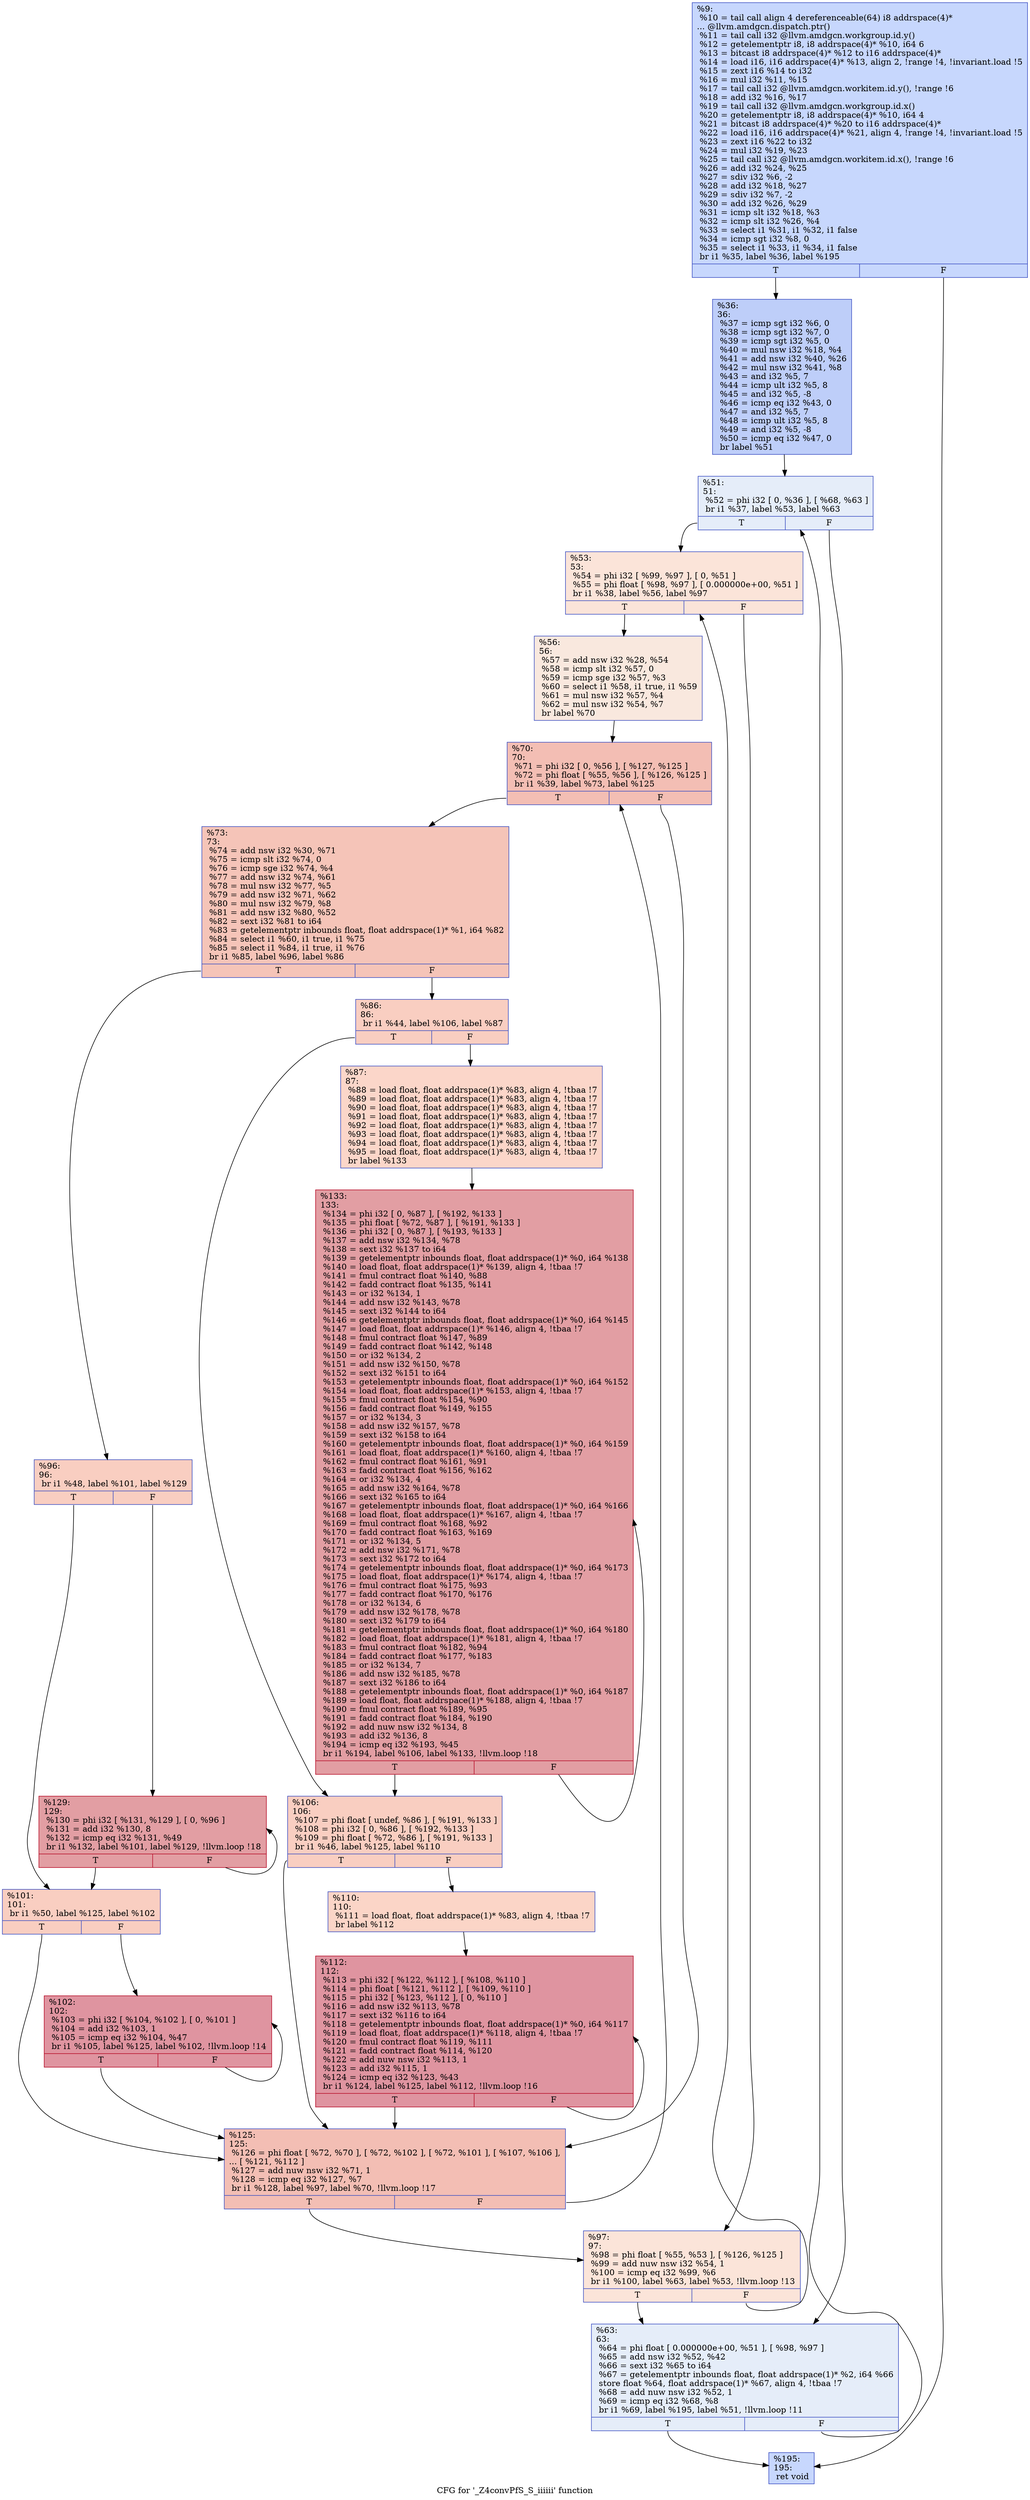 digraph "CFG for '_Z4convPfS_S_iiiiii' function" {
	label="CFG for '_Z4convPfS_S_iiiiii' function";

	Node0x6458700 [shape=record,color="#3d50c3ff", style=filled, fillcolor="#81a4fb70",label="{%9:\l  %10 = tail call align 4 dereferenceable(64) i8 addrspace(4)*\l... @llvm.amdgcn.dispatch.ptr()\l  %11 = tail call i32 @llvm.amdgcn.workgroup.id.y()\l  %12 = getelementptr i8, i8 addrspace(4)* %10, i64 6\l  %13 = bitcast i8 addrspace(4)* %12 to i16 addrspace(4)*\l  %14 = load i16, i16 addrspace(4)* %13, align 2, !range !4, !invariant.load !5\l  %15 = zext i16 %14 to i32\l  %16 = mul i32 %11, %15\l  %17 = tail call i32 @llvm.amdgcn.workitem.id.y(), !range !6\l  %18 = add i32 %16, %17\l  %19 = tail call i32 @llvm.amdgcn.workgroup.id.x()\l  %20 = getelementptr i8, i8 addrspace(4)* %10, i64 4\l  %21 = bitcast i8 addrspace(4)* %20 to i16 addrspace(4)*\l  %22 = load i16, i16 addrspace(4)* %21, align 4, !range !4, !invariant.load !5\l  %23 = zext i16 %22 to i32\l  %24 = mul i32 %19, %23\l  %25 = tail call i32 @llvm.amdgcn.workitem.id.x(), !range !6\l  %26 = add i32 %24, %25\l  %27 = sdiv i32 %6, -2\l  %28 = add i32 %18, %27\l  %29 = sdiv i32 %7, -2\l  %30 = add i32 %26, %29\l  %31 = icmp slt i32 %18, %3\l  %32 = icmp slt i32 %26, %4\l  %33 = select i1 %31, i1 %32, i1 false\l  %34 = icmp sgt i32 %8, 0\l  %35 = select i1 %33, i1 %34, i1 false\l  br i1 %35, label %36, label %195\l|{<s0>T|<s1>F}}"];
	Node0x6458700:s0 -> Node0x645d190;
	Node0x6458700:s1 -> Node0x645d220;
	Node0x645d190 [shape=record,color="#3d50c3ff", style=filled, fillcolor="#6c8ff170",label="{%36:\l36:                                               \l  %37 = icmp sgt i32 %6, 0\l  %38 = icmp sgt i32 %7, 0\l  %39 = icmp sgt i32 %5, 0\l  %40 = mul nsw i32 %18, %4\l  %41 = add nsw i32 %40, %26\l  %42 = mul nsw i32 %41, %8\l  %43 = and i32 %5, 7\l  %44 = icmp ult i32 %5, 8\l  %45 = and i32 %5, -8\l  %46 = icmp eq i32 %43, 0\l  %47 = and i32 %5, 7\l  %48 = icmp ult i32 %5, 8\l  %49 = and i32 %5, -8\l  %50 = icmp eq i32 %47, 0\l  br label %51\l}"];
	Node0x645d190 -> Node0x645dbd0;
	Node0x645dbd0 [shape=record,color="#3d50c3ff", style=filled, fillcolor="#c5d6f270",label="{%51:\l51:                                               \l  %52 = phi i32 [ 0, %36 ], [ %68, %63 ]\l  br i1 %37, label %53, label %63\l|{<s0>T|<s1>F}}"];
	Node0x645dbd0:s0 -> Node0x645de00;
	Node0x645dbd0:s1 -> Node0x645dcc0;
	Node0x645de00 [shape=record,color="#3d50c3ff", style=filled, fillcolor="#f5c1a970",label="{%53:\l53:                                               \l  %54 = phi i32 [ %99, %97 ], [ 0, %51 ]\l  %55 = phi float [ %98, %97 ], [ 0.000000e+00, %51 ]\l  br i1 %38, label %56, label %97\l|{<s0>T|<s1>F}}"];
	Node0x645de00:s0 -> Node0x645ec20;
	Node0x645de00:s1 -> Node0x645df70;
	Node0x645ec20 [shape=record,color="#3d50c3ff", style=filled, fillcolor="#f2cab570",label="{%56:\l56:                                               \l  %57 = add nsw i32 %28, %54\l  %58 = icmp slt i32 %57, 0\l  %59 = icmp sge i32 %57, %3\l  %60 = select i1 %58, i1 true, i1 %59\l  %61 = mul nsw i32 %57, %4\l  %62 = mul nsw i32 %54, %7\l  br label %70\l}"];
	Node0x645ec20 -> Node0x645f110;
	Node0x645dcc0 [shape=record,color="#3d50c3ff", style=filled, fillcolor="#c5d6f270",label="{%63:\l63:                                               \l  %64 = phi float [ 0.000000e+00, %51 ], [ %98, %97 ]\l  %65 = add nsw i32 %52, %42\l  %66 = sext i32 %65 to i64\l  %67 = getelementptr inbounds float, float addrspace(1)* %2, i64 %66\l  store float %64, float addrspace(1)* %67, align 4, !tbaa !7\l  %68 = add nuw nsw i32 %52, 1\l  %69 = icmp eq i32 %68, %8\l  br i1 %69, label %195, label %51, !llvm.loop !11\l|{<s0>T|<s1>F}}"];
	Node0x645dcc0:s0 -> Node0x645d220;
	Node0x645dcc0:s1 -> Node0x645dbd0;
	Node0x645f110 [shape=record,color="#3d50c3ff", style=filled, fillcolor="#e36c5570",label="{%70:\l70:                                               \l  %71 = phi i32 [ 0, %56 ], [ %127, %125 ]\l  %72 = phi float [ %55, %56 ], [ %126, %125 ]\l  br i1 %39, label %73, label %125\l|{<s0>T|<s1>F}}"];
	Node0x645f110:s0 -> Node0x645fd10;
	Node0x645f110:s1 -> Node0x645fab0;
	Node0x645fd10 [shape=record,color="#3d50c3ff", style=filled, fillcolor="#e97a5f70",label="{%73:\l73:                                               \l  %74 = add nsw i32 %30, %71\l  %75 = icmp slt i32 %74, 0\l  %76 = icmp sge i32 %74, %4\l  %77 = add nsw i32 %74, %61\l  %78 = mul nsw i32 %77, %5\l  %79 = add nsw i32 %71, %62\l  %80 = mul nsw i32 %79, %8\l  %81 = add nsw i32 %80, %52\l  %82 = sext i32 %81 to i64\l  %83 = getelementptr inbounds float, float addrspace(1)* %1, i64 %82\l  %84 = select i1 %60, i1 true, i1 %75\l  %85 = select i1 %84, i1 true, i1 %76\l  br i1 %85, label %96, label %86\l|{<s0>T|<s1>F}}"];
	Node0x645fd10:s0 -> Node0x6460540;
	Node0x645fd10:s1 -> Node0x6460590;
	Node0x6460590 [shape=record,color="#3d50c3ff", style=filled, fillcolor="#f2907270",label="{%86:\l86:                                               \l  br i1 %44, label %106, label %87\l|{<s0>T|<s1>F}}"];
	Node0x6460590:s0 -> Node0x64606d0;
	Node0x6460590:s1 -> Node0x6460720;
	Node0x6460720 [shape=record,color="#3d50c3ff", style=filled, fillcolor="#f6a38570",label="{%87:\l87:                                               \l  %88 = load float, float addrspace(1)* %83, align 4, !tbaa !7\l  %89 = load float, float addrspace(1)* %83, align 4, !tbaa !7\l  %90 = load float, float addrspace(1)* %83, align 4, !tbaa !7\l  %91 = load float, float addrspace(1)* %83, align 4, !tbaa !7\l  %92 = load float, float addrspace(1)* %83, align 4, !tbaa !7\l  %93 = load float, float addrspace(1)* %83, align 4, !tbaa !7\l  %94 = load float, float addrspace(1)* %83, align 4, !tbaa !7\l  %95 = load float, float addrspace(1)* %83, align 4, !tbaa !7\l  br label %133\l}"];
	Node0x6460720 -> Node0x6461220;
	Node0x6460540 [shape=record,color="#3d50c3ff", style=filled, fillcolor="#f2907270",label="{%96:\l96:                                               \l  br i1 %48, label %101, label %129\l|{<s0>T|<s1>F}}"];
	Node0x6460540:s0 -> Node0x64612e0;
	Node0x6460540:s1 -> Node0x6461330;
	Node0x645df70 [shape=record,color="#3d50c3ff", style=filled, fillcolor="#f5c1a970",label="{%97:\l97:                                               \l  %98 = phi float [ %55, %53 ], [ %126, %125 ]\l  %99 = add nuw nsw i32 %54, 1\l  %100 = icmp eq i32 %99, %6\l  br i1 %100, label %63, label %53, !llvm.loop !13\l|{<s0>T|<s1>F}}"];
	Node0x645df70:s0 -> Node0x645dcc0;
	Node0x645df70:s1 -> Node0x645de00;
	Node0x64612e0 [shape=record,color="#3d50c3ff", style=filled, fillcolor="#f2907270",label="{%101:\l101:                                              \l  br i1 %50, label %125, label %102\l|{<s0>T|<s1>F}}"];
	Node0x64612e0:s0 -> Node0x645fab0;
	Node0x64612e0:s1 -> Node0x6461770;
	Node0x6461770 [shape=record,color="#b70d28ff", style=filled, fillcolor="#b70d2870",label="{%102:\l102:                                              \l  %103 = phi i32 [ %104, %102 ], [ 0, %101 ]\l  %104 = add i32 %103, 1\l  %105 = icmp eq i32 %104, %47\l  br i1 %105, label %125, label %102, !llvm.loop !14\l|{<s0>T|<s1>F}}"];
	Node0x6461770:s0 -> Node0x645fab0;
	Node0x6461770:s1 -> Node0x6461770;
	Node0x64606d0 [shape=record,color="#3d50c3ff", style=filled, fillcolor="#f2907270",label="{%106:\l106:                                              \l  %107 = phi float [ undef, %86 ], [ %191, %133 ]\l  %108 = phi i32 [ 0, %86 ], [ %192, %133 ]\l  %109 = phi float [ %72, %86 ], [ %191, %133 ]\l  br i1 %46, label %125, label %110\l|{<s0>T|<s1>F}}"];
	Node0x64606d0:s0 -> Node0x645fab0;
	Node0x64606d0:s1 -> Node0x6462250;
	Node0x6462250 [shape=record,color="#3d50c3ff", style=filled, fillcolor="#f5a08170",label="{%110:\l110:                                              \l  %111 = load float, float addrspace(1)* %83, align 4, !tbaa !7\l  br label %112\l}"];
	Node0x6462250 -> Node0x6462400;
	Node0x6462400 [shape=record,color="#b70d28ff", style=filled, fillcolor="#b70d2870",label="{%112:\l112:                                              \l  %113 = phi i32 [ %122, %112 ], [ %108, %110 ]\l  %114 = phi float [ %121, %112 ], [ %109, %110 ]\l  %115 = phi i32 [ %123, %112 ], [ 0, %110 ]\l  %116 = add nsw i32 %113, %78\l  %117 = sext i32 %116 to i64\l  %118 = getelementptr inbounds float, float addrspace(1)* %0, i64 %117\l  %119 = load float, float addrspace(1)* %118, align 4, !tbaa !7\l  %120 = fmul contract float %119, %111\l  %121 = fadd contract float %114, %120\l  %122 = add nuw nsw i32 %113, 1\l  %123 = add i32 %115, 1\l  %124 = icmp eq i32 %123, %43\l  br i1 %124, label %125, label %112, !llvm.loop !16\l|{<s0>T|<s1>F}}"];
	Node0x6462400:s0 -> Node0x645fab0;
	Node0x6462400:s1 -> Node0x6462400;
	Node0x645fab0 [shape=record,color="#3d50c3ff", style=filled, fillcolor="#e36c5570",label="{%125:\l125:                                              \l  %126 = phi float [ %72, %70 ], [ %72, %102 ], [ %72, %101 ], [ %107, %106 ],\l... [ %121, %112 ]\l  %127 = add nuw nsw i32 %71, 1\l  %128 = icmp eq i32 %127, %7\l  br i1 %128, label %97, label %70, !llvm.loop !17\l|{<s0>T|<s1>F}}"];
	Node0x645fab0:s0 -> Node0x645df70;
	Node0x645fab0:s1 -> Node0x645f110;
	Node0x6461330 [shape=record,color="#b70d28ff", style=filled, fillcolor="#be242e70",label="{%129:\l129:                                              \l  %130 = phi i32 [ %131, %129 ], [ 0, %96 ]\l  %131 = add i32 %130, 8\l  %132 = icmp eq i32 %131, %49\l  br i1 %132, label %101, label %129, !llvm.loop !18\l|{<s0>T|<s1>F}}"];
	Node0x6461330:s0 -> Node0x64612e0;
	Node0x6461330:s1 -> Node0x6461330;
	Node0x6461220 [shape=record,color="#b70d28ff", style=filled, fillcolor="#be242e70",label="{%133:\l133:                                              \l  %134 = phi i32 [ 0, %87 ], [ %192, %133 ]\l  %135 = phi float [ %72, %87 ], [ %191, %133 ]\l  %136 = phi i32 [ 0, %87 ], [ %193, %133 ]\l  %137 = add nsw i32 %134, %78\l  %138 = sext i32 %137 to i64\l  %139 = getelementptr inbounds float, float addrspace(1)* %0, i64 %138\l  %140 = load float, float addrspace(1)* %139, align 4, !tbaa !7\l  %141 = fmul contract float %140, %88\l  %142 = fadd contract float %135, %141\l  %143 = or i32 %134, 1\l  %144 = add nsw i32 %143, %78\l  %145 = sext i32 %144 to i64\l  %146 = getelementptr inbounds float, float addrspace(1)* %0, i64 %145\l  %147 = load float, float addrspace(1)* %146, align 4, !tbaa !7\l  %148 = fmul contract float %147, %89\l  %149 = fadd contract float %142, %148\l  %150 = or i32 %134, 2\l  %151 = add nsw i32 %150, %78\l  %152 = sext i32 %151 to i64\l  %153 = getelementptr inbounds float, float addrspace(1)* %0, i64 %152\l  %154 = load float, float addrspace(1)* %153, align 4, !tbaa !7\l  %155 = fmul contract float %154, %90\l  %156 = fadd contract float %149, %155\l  %157 = or i32 %134, 3\l  %158 = add nsw i32 %157, %78\l  %159 = sext i32 %158 to i64\l  %160 = getelementptr inbounds float, float addrspace(1)* %0, i64 %159\l  %161 = load float, float addrspace(1)* %160, align 4, !tbaa !7\l  %162 = fmul contract float %161, %91\l  %163 = fadd contract float %156, %162\l  %164 = or i32 %134, 4\l  %165 = add nsw i32 %164, %78\l  %166 = sext i32 %165 to i64\l  %167 = getelementptr inbounds float, float addrspace(1)* %0, i64 %166\l  %168 = load float, float addrspace(1)* %167, align 4, !tbaa !7\l  %169 = fmul contract float %168, %92\l  %170 = fadd contract float %163, %169\l  %171 = or i32 %134, 5\l  %172 = add nsw i32 %171, %78\l  %173 = sext i32 %172 to i64\l  %174 = getelementptr inbounds float, float addrspace(1)* %0, i64 %173\l  %175 = load float, float addrspace(1)* %174, align 4, !tbaa !7\l  %176 = fmul contract float %175, %93\l  %177 = fadd contract float %170, %176\l  %178 = or i32 %134, 6\l  %179 = add nsw i32 %178, %78\l  %180 = sext i32 %179 to i64\l  %181 = getelementptr inbounds float, float addrspace(1)* %0, i64 %180\l  %182 = load float, float addrspace(1)* %181, align 4, !tbaa !7\l  %183 = fmul contract float %182, %94\l  %184 = fadd contract float %177, %183\l  %185 = or i32 %134, 7\l  %186 = add nsw i32 %185, %78\l  %187 = sext i32 %186 to i64\l  %188 = getelementptr inbounds float, float addrspace(1)* %0, i64 %187\l  %189 = load float, float addrspace(1)* %188, align 4, !tbaa !7\l  %190 = fmul contract float %189, %95\l  %191 = fadd contract float %184, %190\l  %192 = add nuw nsw i32 %134, 8\l  %193 = add i32 %136, 8\l  %194 = icmp eq i32 %193, %45\l  br i1 %194, label %106, label %133, !llvm.loop !18\l|{<s0>T|<s1>F}}"];
	Node0x6461220:s0 -> Node0x64606d0;
	Node0x6461220:s1 -> Node0x6461220;
	Node0x645d220 [shape=record,color="#3d50c3ff", style=filled, fillcolor="#81a4fb70",label="{%195:\l195:                                              \l  ret void\l}"];
}

